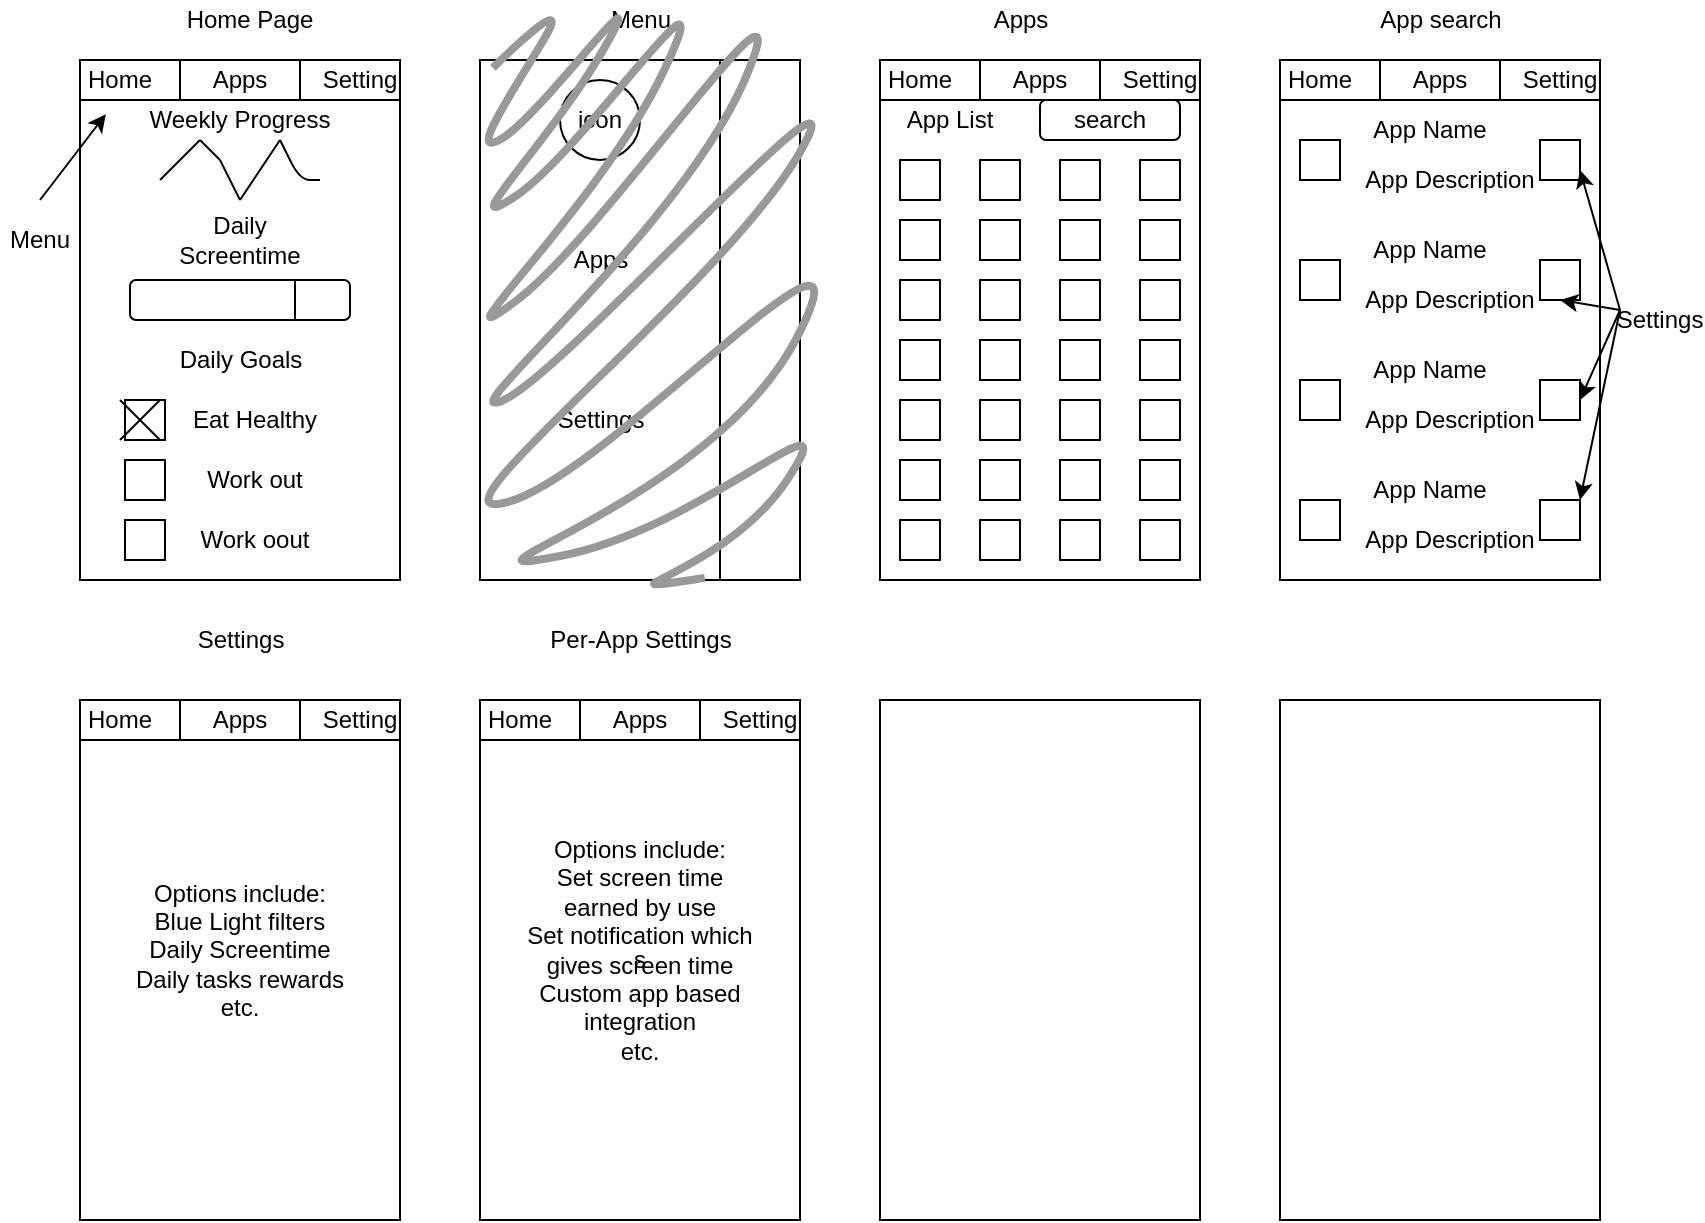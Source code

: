 <mxfile version="14.4.2" type="device"><diagram id="N7A7pBFb8zs6NG6IOBX7" name="Page-1"><mxGraphModel dx="1422" dy="804" grid="1" gridSize="10" guides="1" tooltips="1" connect="1" arrows="1" fold="1" page="1" pageScale="1" pageWidth="850" pageHeight="1100" math="0" shadow="0"><root><mxCell id="0"/><mxCell id="1" parent="0"/><mxCell id="opp9C5dw5ICcwPYIMot2-1" value="" style="rounded=0;whiteSpace=wrap;html=1;" parent="1" vertex="1"><mxGeometry x="40" y="40" width="160" height="260" as="geometry"/></mxCell><mxCell id="opp9C5dw5ICcwPYIMot2-2" value="" style="rounded=0;whiteSpace=wrap;html=1;" parent="1" vertex="1"><mxGeometry x="240" y="40" width="160" height="260" as="geometry"/></mxCell><mxCell id="opp9C5dw5ICcwPYIMot2-3" value="" style="rounded=0;whiteSpace=wrap;html=1;" parent="1" vertex="1"><mxGeometry x="440" y="40" width="160" height="260" as="geometry"/></mxCell><mxCell id="opp9C5dw5ICcwPYIMot2-4" value="" style="rounded=0;whiteSpace=wrap;html=1;" parent="1" vertex="1"><mxGeometry x="640" y="40" width="160" height="260" as="geometry"/></mxCell><mxCell id="opp9C5dw5ICcwPYIMot2-5" value="" style="rounded=0;whiteSpace=wrap;html=1;" parent="1" vertex="1"><mxGeometry x="40" y="360" width="160" height="260" as="geometry"/></mxCell><mxCell id="opp9C5dw5ICcwPYIMot2-7" value="" style="rounded=0;whiteSpace=wrap;html=1;" parent="1" vertex="1"><mxGeometry x="440" y="360" width="160" height="260" as="geometry"/></mxCell><mxCell id="opp9C5dw5ICcwPYIMot2-8" value="" style="rounded=0;whiteSpace=wrap;html=1;" parent="1" vertex="1"><mxGeometry x="640" y="360" width="160" height="260" as="geometry"/></mxCell><mxCell id="opp9C5dw5ICcwPYIMot2-9" value="" style="endArrow=none;html=1;" parent="1" edge="1"><mxGeometry width="50" height="50" relative="1" as="geometry"><mxPoint x="80" y="100" as="sourcePoint"/><mxPoint x="100" y="80" as="targetPoint"/></mxGeometry></mxCell><mxCell id="opp9C5dw5ICcwPYIMot2-10" value="" style="endArrow=none;html=1;" parent="1" edge="1"><mxGeometry width="50" height="50" relative="1" as="geometry"><mxPoint x="100" y="80" as="sourcePoint"/><mxPoint x="110" y="90" as="targetPoint"/></mxGeometry></mxCell><mxCell id="opp9C5dw5ICcwPYIMot2-11" value="" style="endArrow=none;html=1;" parent="1" edge="1"><mxGeometry width="50" height="50" relative="1" as="geometry"><mxPoint x="110" y="90" as="sourcePoint"/><mxPoint x="120" y="110" as="targetPoint"/></mxGeometry></mxCell><mxCell id="opp9C5dw5ICcwPYIMot2-12" value="" style="endArrow=none;html=1;" parent="1" edge="1"><mxGeometry width="50" height="50" relative="1" as="geometry"><mxPoint x="140" y="80" as="sourcePoint"/><mxPoint x="120" y="110" as="targetPoint"/></mxGeometry></mxCell><mxCell id="opp9C5dw5ICcwPYIMot2-14" value="" style="endArrow=none;html=1;" parent="1" edge="1"><mxGeometry width="50" height="50" relative="1" as="geometry"><mxPoint x="160" y="100" as="sourcePoint"/><mxPoint x="140" y="80" as="targetPoint"/><Array as="points"><mxPoint x="150" y="100"/></Array></mxGeometry></mxCell><mxCell id="opp9C5dw5ICcwPYIMot2-15" value="Weekly Progress" style="text;html=1;strokeColor=none;fillColor=none;align=center;verticalAlign=middle;whiteSpace=wrap;rounded=0;" parent="1" vertex="1"><mxGeometry x="65" y="60" width="110" height="20" as="geometry"/></mxCell><mxCell id="opp9C5dw5ICcwPYIMot2-20" value="" style="rounded=1;whiteSpace=wrap;html=1;" parent="1" vertex="1"><mxGeometry x="65" y="150" width="110" height="20" as="geometry"/></mxCell><mxCell id="opp9C5dw5ICcwPYIMot2-21" value="" style="endArrow=none;html=1;exitX=0.75;exitY=0;exitDx=0;exitDy=0;entryX=0.75;entryY=1;entryDx=0;entryDy=0;" parent="1" source="opp9C5dw5ICcwPYIMot2-20" target="opp9C5dw5ICcwPYIMot2-20" edge="1"><mxGeometry width="50" height="50" relative="1" as="geometry"><mxPoint x="400" y="190" as="sourcePoint"/><mxPoint x="450" y="140" as="targetPoint"/></mxGeometry></mxCell><mxCell id="opp9C5dw5ICcwPYIMot2-22" value="Daily Screentime" style="text;html=1;strokeColor=none;fillColor=none;align=center;verticalAlign=middle;whiteSpace=wrap;rounded=0;" parent="1" vertex="1"><mxGeometry x="90" y="120" width="60" height="20" as="geometry"/></mxCell><mxCell id="opp9C5dw5ICcwPYIMot2-24" value="" style="whiteSpace=wrap;html=1;aspect=fixed;" parent="1" vertex="1"><mxGeometry x="62.5" y="210" width="20" height="20" as="geometry"/></mxCell><mxCell id="opp9C5dw5ICcwPYIMot2-26" value="Daily Goals" style="text;html=1;strokeColor=none;fillColor=none;align=center;verticalAlign=middle;whiteSpace=wrap;rounded=0;" parent="1" vertex="1"><mxGeometry x="82.5" y="180" width="75" height="20" as="geometry"/></mxCell><mxCell id="opp9C5dw5ICcwPYIMot2-27" value="" style="whiteSpace=wrap;html=1;aspect=fixed;" parent="1" vertex="1"><mxGeometry x="62.5" y="240" width="20" height="20" as="geometry"/></mxCell><mxCell id="opp9C5dw5ICcwPYIMot2-28" value="" style="whiteSpace=wrap;html=1;aspect=fixed;" parent="1" vertex="1"><mxGeometry x="62.5" y="270" width="20" height="20" as="geometry"/></mxCell><mxCell id="opp9C5dw5ICcwPYIMot2-29" value="Eat Healthy&lt;span style=&quot;color: rgba(0 , 0 , 0 , 0) ; font-family: monospace ; font-size: 0px&quot;&gt;%3CmxGraphModel%3E%3Croot%3E%3CmxCell%20id%3D%220%22%2F%3E%3CmxCell%20id%3D%221%22%20parent%3D%220%22%2F%3E%3CmxCell%20id%3D%222%22%20value%3D%22Daily%20Goals%22%20style%3D%22text%3Bhtml%3D1%3BstrokeColor%3Dnone%3BfillColor%3Dnone%3Balign%3Dcenter%3BverticalAlign%3Dmiddle%3BwhiteSpace%3Dwrap%3Brounded%3D0%3B%22%20vertex%3D%221%22%20parent%3D%221%22%3E%3CmxGeometry%20x%3D%2282.5%22%20y%3D%22180%22%20width%3D%2275%22%20height%3D%2220%22%20as%3D%22geometry%22%2F%3E%3C%2FmxCell%3E%3C%2Froot%3E%3C%2FmxGraphModel%3E&lt;/span&gt;" style="text;html=1;strokeColor=none;fillColor=none;align=center;verticalAlign=middle;whiteSpace=wrap;rounded=0;" parent="1" vertex="1"><mxGeometry x="90" y="210" width="75" height="20" as="geometry"/></mxCell><mxCell id="opp9C5dw5ICcwPYIMot2-30" value="Work out" style="text;html=1;strokeColor=none;fillColor=none;align=center;verticalAlign=middle;whiteSpace=wrap;rounded=0;" parent="1" vertex="1"><mxGeometry x="90" y="240" width="75" height="20" as="geometry"/></mxCell><mxCell id="opp9C5dw5ICcwPYIMot2-31" value="Work oout" style="text;html=1;strokeColor=none;fillColor=none;align=center;verticalAlign=middle;whiteSpace=wrap;rounded=0;" parent="1" vertex="1"><mxGeometry x="90" y="270" width="75" height="20" as="geometry"/></mxCell><mxCell id="opp9C5dw5ICcwPYIMot2-36" value="" style="group" parent="1" vertex="1" connectable="0"><mxGeometry x="60" y="210" width="20" height="20" as="geometry"/></mxCell><mxCell id="opp9C5dw5ICcwPYIMot2-32" value="" style="endArrow=none;html=1;" parent="opp9C5dw5ICcwPYIMot2-36" edge="1"><mxGeometry width="50" height="50" relative="1" as="geometry"><mxPoint x="20" y="20" as="sourcePoint"/><mxPoint as="targetPoint"/></mxGeometry></mxCell><mxCell id="opp9C5dw5ICcwPYIMot2-33" value="" style="endArrow=none;html=1;" parent="opp9C5dw5ICcwPYIMot2-36" edge="1"><mxGeometry width="50" height="50" relative="1" as="geometry"><mxPoint y="20" as="sourcePoint"/><mxPoint x="20" as="targetPoint"/></mxGeometry></mxCell><mxCell id="opp9C5dw5ICcwPYIMot2-37" value="Home Page" style="text;html=1;strokeColor=none;fillColor=none;align=center;verticalAlign=middle;whiteSpace=wrap;rounded=0;" parent="1" vertex="1"><mxGeometry x="60" y="10" width="130" height="20" as="geometry"/></mxCell><mxCell id="opp9C5dw5ICcwPYIMot2-40" value="" style="endArrow=classic;html=1;entryX=0;entryY=1;entryDx=0;entryDy=0;" parent="1" edge="1"><mxGeometry width="50" height="50" relative="1" as="geometry"><mxPoint x="20" y="110" as="sourcePoint"/><mxPoint x="52.929" y="67.071" as="targetPoint"/></mxGeometry></mxCell><mxCell id="opp9C5dw5ICcwPYIMot2-41" value="Menu" style="text;html=1;strokeColor=none;fillColor=none;align=center;verticalAlign=middle;whiteSpace=wrap;rounded=0;" parent="1" vertex="1"><mxGeometry y="120" width="40" height="20" as="geometry"/></mxCell><mxCell id="opp9C5dw5ICcwPYIMot2-42" value="Menu" style="text;html=1;align=center;verticalAlign=middle;resizable=0;points=[];autosize=1;" parent="1" vertex="1"><mxGeometry x="295" y="10" width="50" height="20" as="geometry"/></mxCell><mxCell id="opp9C5dw5ICcwPYIMot2-43" value="" style="endArrow=none;html=1;exitX=0.75;exitY=1;exitDx=0;exitDy=0;entryX=0.75;entryY=0;entryDx=0;entryDy=0;" parent="1" source="opp9C5dw5ICcwPYIMot2-2" target="opp9C5dw5ICcwPYIMot2-2" edge="1"><mxGeometry width="50" height="50" relative="1" as="geometry"><mxPoint x="440" y="200" as="sourcePoint"/><mxPoint x="490" y="150" as="targetPoint"/></mxGeometry></mxCell><mxCell id="opp9C5dw5ICcwPYIMot2-44" value="icon" style="ellipse;whiteSpace=wrap;html=1;" parent="1" vertex="1"><mxGeometry x="280" y="50" width="40" height="40" as="geometry"/></mxCell><mxCell id="opp9C5dw5ICcwPYIMot2-48" value="Settings" style="text;html=1;align=center;verticalAlign=middle;resizable=0;points=[];autosize=1;" parent="1" vertex="1"><mxGeometry x="270" y="210" width="60" height="20" as="geometry"/></mxCell><mxCell id="opp9C5dw5ICcwPYIMot2-49" value="Apps" style="text;html=1;align=center;verticalAlign=middle;resizable=0;points=[];autosize=1;" parent="1" vertex="1"><mxGeometry x="280" y="130" width="40" height="20" as="geometry"/></mxCell><mxCell id="opp9C5dw5ICcwPYIMot2-50" value="Apps" style="text;html=1;align=center;verticalAlign=middle;resizable=0;points=[];autosize=1;" parent="1" vertex="1"><mxGeometry x="490" y="10" width="40" height="20" as="geometry"/></mxCell><mxCell id="opp9C5dw5ICcwPYIMot2-51" value="" style="rounded=0;whiteSpace=wrap;html=1;" parent="1" vertex="1"><mxGeometry x="450" y="90" width="20" height="20" as="geometry"/></mxCell><mxCell id="opp9C5dw5ICcwPYIMot2-52" value="" style="rounded=0;whiteSpace=wrap;html=1;" parent="1" vertex="1"><mxGeometry x="490" y="90" width="20" height="20" as="geometry"/></mxCell><mxCell id="opp9C5dw5ICcwPYIMot2-53" value="" style="rounded=0;whiteSpace=wrap;html=1;" parent="1" vertex="1"><mxGeometry x="530" y="90" width="20" height="20" as="geometry"/></mxCell><mxCell id="opp9C5dw5ICcwPYIMot2-54" value="" style="rounded=0;whiteSpace=wrap;html=1;" parent="1" vertex="1"><mxGeometry x="570" y="90" width="20" height="20" as="geometry"/></mxCell><mxCell id="opp9C5dw5ICcwPYIMot2-57" value="" style="rounded=0;whiteSpace=wrap;html=1;" parent="1" vertex="1"><mxGeometry x="450" y="120" width="20" height="20" as="geometry"/></mxCell><mxCell id="opp9C5dw5ICcwPYIMot2-58" value="" style="rounded=0;whiteSpace=wrap;html=1;" parent="1" vertex="1"><mxGeometry x="490" y="120" width="20" height="20" as="geometry"/></mxCell><mxCell id="opp9C5dw5ICcwPYIMot2-59" value="" style="rounded=0;whiteSpace=wrap;html=1;" parent="1" vertex="1"><mxGeometry x="530" y="120" width="20" height="20" as="geometry"/></mxCell><mxCell id="opp9C5dw5ICcwPYIMot2-60" value="" style="rounded=0;whiteSpace=wrap;html=1;" parent="1" vertex="1"><mxGeometry x="570" y="120" width="20" height="20" as="geometry"/></mxCell><mxCell id="opp9C5dw5ICcwPYIMot2-61" value="" style="rounded=0;whiteSpace=wrap;html=1;" parent="1" vertex="1"><mxGeometry x="450" y="150" width="20" height="20" as="geometry"/></mxCell><mxCell id="opp9C5dw5ICcwPYIMot2-62" value="" style="rounded=0;whiteSpace=wrap;html=1;" parent="1" vertex="1"><mxGeometry x="490" y="150" width="20" height="20" as="geometry"/></mxCell><mxCell id="opp9C5dw5ICcwPYIMot2-63" value="" style="rounded=0;whiteSpace=wrap;html=1;" parent="1" vertex="1"><mxGeometry x="530" y="150" width="20" height="20" as="geometry"/></mxCell><mxCell id="opp9C5dw5ICcwPYIMot2-64" value="" style="rounded=0;whiteSpace=wrap;html=1;" parent="1" vertex="1"><mxGeometry x="570" y="150" width="20" height="20" as="geometry"/></mxCell><mxCell id="opp9C5dw5ICcwPYIMot2-65" value="" style="rounded=0;whiteSpace=wrap;html=1;" parent="1" vertex="1"><mxGeometry x="450" y="180" width="20" height="20" as="geometry"/></mxCell><mxCell id="opp9C5dw5ICcwPYIMot2-66" value="" style="rounded=0;whiteSpace=wrap;html=1;" parent="1" vertex="1"><mxGeometry x="490" y="180" width="20" height="20" as="geometry"/></mxCell><mxCell id="opp9C5dw5ICcwPYIMot2-67" value="" style="rounded=0;whiteSpace=wrap;html=1;" parent="1" vertex="1"><mxGeometry x="530" y="180" width="20" height="20" as="geometry"/></mxCell><mxCell id="opp9C5dw5ICcwPYIMot2-68" value="" style="rounded=0;whiteSpace=wrap;html=1;" parent="1" vertex="1"><mxGeometry x="570" y="180" width="20" height="20" as="geometry"/></mxCell><mxCell id="opp9C5dw5ICcwPYIMot2-69" value="" style="rounded=0;whiteSpace=wrap;html=1;" parent="1" vertex="1"><mxGeometry x="450" y="210" width="20" height="20" as="geometry"/></mxCell><mxCell id="opp9C5dw5ICcwPYIMot2-70" value="" style="rounded=0;whiteSpace=wrap;html=1;" parent="1" vertex="1"><mxGeometry x="490" y="210" width="20" height="20" as="geometry"/></mxCell><mxCell id="opp9C5dw5ICcwPYIMot2-71" value="" style="rounded=0;whiteSpace=wrap;html=1;" parent="1" vertex="1"><mxGeometry x="530" y="210" width="20" height="20" as="geometry"/></mxCell><mxCell id="opp9C5dw5ICcwPYIMot2-72" value="" style="rounded=0;whiteSpace=wrap;html=1;" parent="1" vertex="1"><mxGeometry x="570" y="210" width="20" height="20" as="geometry"/></mxCell><mxCell id="opp9C5dw5ICcwPYIMot2-73" value="" style="rounded=0;whiteSpace=wrap;html=1;" parent="1" vertex="1"><mxGeometry x="450" y="240" width="20" height="20" as="geometry"/></mxCell><mxCell id="opp9C5dw5ICcwPYIMot2-74" value="" style="rounded=0;whiteSpace=wrap;html=1;" parent="1" vertex="1"><mxGeometry x="490" y="240" width="20" height="20" as="geometry"/></mxCell><mxCell id="opp9C5dw5ICcwPYIMot2-75" value="" style="rounded=0;whiteSpace=wrap;html=1;" parent="1" vertex="1"><mxGeometry x="530" y="240" width="20" height="20" as="geometry"/></mxCell><mxCell id="opp9C5dw5ICcwPYIMot2-76" value="" style="rounded=0;whiteSpace=wrap;html=1;" parent="1" vertex="1"><mxGeometry x="570" y="240" width="20" height="20" as="geometry"/></mxCell><mxCell id="opp9C5dw5ICcwPYIMot2-77" value="" style="rounded=0;whiteSpace=wrap;html=1;" parent="1" vertex="1"><mxGeometry x="450" y="270" width="20" height="20" as="geometry"/></mxCell><mxCell id="opp9C5dw5ICcwPYIMot2-78" value="" style="rounded=0;whiteSpace=wrap;html=1;" parent="1" vertex="1"><mxGeometry x="490" y="270" width="20" height="20" as="geometry"/></mxCell><mxCell id="opp9C5dw5ICcwPYIMot2-79" value="" style="rounded=0;whiteSpace=wrap;html=1;" parent="1" vertex="1"><mxGeometry x="530" y="270" width="20" height="20" as="geometry"/></mxCell><mxCell id="opp9C5dw5ICcwPYIMot2-80" value="" style="rounded=0;whiteSpace=wrap;html=1;" parent="1" vertex="1"><mxGeometry x="570" y="270" width="20" height="20" as="geometry"/></mxCell><mxCell id="opp9C5dw5ICcwPYIMot2-81" value="App List" style="text;html=1;strokeColor=none;fillColor=none;align=center;verticalAlign=middle;whiteSpace=wrap;rounded=0;" parent="1" vertex="1"><mxGeometry x="450" y="60" width="50" height="20" as="geometry"/></mxCell><mxCell id="opp9C5dw5ICcwPYIMot2-82" value="search" style="rounded=1;whiteSpace=wrap;html=1;" parent="1" vertex="1"><mxGeometry x="520" y="60" width="70" height="20" as="geometry"/></mxCell><mxCell id="opp9C5dw5ICcwPYIMot2-83" value="App search" style="text;html=1;align=center;verticalAlign=middle;resizable=0;points=[];autosize=1;" parent="1" vertex="1"><mxGeometry x="680" y="10" width="80" height="20" as="geometry"/></mxCell><mxCell id="opp9C5dw5ICcwPYIMot2-85" value="" style="rounded=0;whiteSpace=wrap;html=1;" parent="1" vertex="1"><mxGeometry x="450" y="90" width="20" height="20" as="geometry"/></mxCell><mxCell id="opp9C5dw5ICcwPYIMot2-86" value="" style="rounded=0;whiteSpace=wrap;html=1;" parent="1" vertex="1"><mxGeometry x="450" y="270" width="20" height="20" as="geometry"/></mxCell><mxCell id="opp9C5dw5ICcwPYIMot2-87" value="" style="rounded=0;whiteSpace=wrap;html=1;" parent="1" vertex="1"><mxGeometry x="450" y="240" width="20" height="20" as="geometry"/></mxCell><mxCell id="opp9C5dw5ICcwPYIMot2-89" value="" style="rounded=0;whiteSpace=wrap;html=1;" parent="1" vertex="1"><mxGeometry x="650" y="200" width="20" height="20" as="geometry"/></mxCell><mxCell id="opp9C5dw5ICcwPYIMot2-90" value="" style="rounded=0;whiteSpace=wrap;html=1;" parent="1" vertex="1"><mxGeometry x="650" y="80" width="20" height="20" as="geometry"/></mxCell><mxCell id="opp9C5dw5ICcwPYIMot2-92" value="" style="rounded=0;whiteSpace=wrap;html=1;" parent="1" vertex="1"><mxGeometry x="650" y="260" width="20" height="20" as="geometry"/></mxCell><mxCell id="opp9C5dw5ICcwPYIMot2-94" value="" style="rounded=0;whiteSpace=wrap;html=1;" parent="1" vertex="1"><mxGeometry x="650" y="140" width="20" height="20" as="geometry"/></mxCell><mxCell id="opp9C5dw5ICcwPYIMot2-98" value="App Name" style="text;html=1;strokeColor=none;fillColor=none;align=center;verticalAlign=middle;whiteSpace=wrap;rounded=0;" parent="1" vertex="1"><mxGeometry x="680" y="65" width="70" height="20" as="geometry"/></mxCell><mxCell id="opp9C5dw5ICcwPYIMot2-99" value="App Description" style="text;html=1;strokeColor=none;fillColor=none;align=center;verticalAlign=middle;whiteSpace=wrap;rounded=0;" parent="1" vertex="1"><mxGeometry x="680" y="85" width="90" height="30" as="geometry"/></mxCell><mxCell id="opp9C5dw5ICcwPYIMot2-100" value="App Name" style="text;html=1;strokeColor=none;fillColor=none;align=center;verticalAlign=middle;whiteSpace=wrap;rounded=0;" parent="1" vertex="1"><mxGeometry x="680" y="125" width="70" height="20" as="geometry"/></mxCell><mxCell id="opp9C5dw5ICcwPYIMot2-101" value="App Description" style="text;html=1;strokeColor=none;fillColor=none;align=center;verticalAlign=middle;whiteSpace=wrap;rounded=0;" parent="1" vertex="1"><mxGeometry x="680" y="145" width="90" height="30" as="geometry"/></mxCell><mxCell id="opp9C5dw5ICcwPYIMot2-102" value="App Name" style="text;html=1;strokeColor=none;fillColor=none;align=center;verticalAlign=middle;whiteSpace=wrap;rounded=0;" parent="1" vertex="1"><mxGeometry x="680" y="185" width="70" height="20" as="geometry"/></mxCell><mxCell id="opp9C5dw5ICcwPYIMot2-103" value="App Description" style="text;html=1;strokeColor=none;fillColor=none;align=center;verticalAlign=middle;whiteSpace=wrap;rounded=0;" parent="1" vertex="1"><mxGeometry x="680" y="205" width="90" height="30" as="geometry"/></mxCell><mxCell id="opp9C5dw5ICcwPYIMot2-104" value="App Name" style="text;html=1;strokeColor=none;fillColor=none;align=center;verticalAlign=middle;whiteSpace=wrap;rounded=0;" parent="1" vertex="1"><mxGeometry x="680" y="245" width="70" height="20" as="geometry"/></mxCell><mxCell id="opp9C5dw5ICcwPYIMot2-105" value="App Description" style="text;html=1;strokeColor=none;fillColor=none;align=center;verticalAlign=middle;whiteSpace=wrap;rounded=0;" parent="1" vertex="1"><mxGeometry x="680" y="265" width="90" height="30" as="geometry"/></mxCell><mxCell id="opp9C5dw5ICcwPYIMot2-106" value="Settings" style="text;html=1;align=center;verticalAlign=middle;resizable=0;points=[];autosize=1;" parent="1" vertex="1"><mxGeometry x="90" y="320" width="60" height="20" as="geometry"/></mxCell><mxCell id="opp9C5dw5ICcwPYIMot2-107" value="Options include:&lt;br&gt;Blue Light filters&lt;br&gt;Daily Screentime&lt;br&gt;Daily tasks rewards&lt;br&gt;etc." style="text;html=1;strokeColor=none;fillColor=none;align=center;verticalAlign=middle;whiteSpace=wrap;rounded=0;" parent="1" vertex="1"><mxGeometry x="60" y="380" width="120" height="210" as="geometry"/></mxCell><mxCell id="jHuHH4NMOJjmKsPUKoZK-1" value="s" style="rounded=0;whiteSpace=wrap;html=1;" vertex="1" parent="1"><mxGeometry x="240" y="360" width="160" height="260" as="geometry"/></mxCell><mxCell id="jHuHH4NMOJjmKsPUKoZK-2" value="Per-App Settings" style="text;html=1;align=center;verticalAlign=middle;resizable=0;points=[];autosize=1;" vertex="1" parent="1"><mxGeometry x="265" y="320" width="110" height="20" as="geometry"/></mxCell><mxCell id="jHuHH4NMOJjmKsPUKoZK-3" value="Options include:&lt;br&gt;Set screen time earned by use&lt;br&gt;Set notification which gives screen time&lt;br&gt;Custom app based integration&lt;br&gt;etc." style="text;html=1;strokeColor=none;fillColor=none;align=center;verticalAlign=middle;whiteSpace=wrap;rounded=0;" vertex="1" parent="1"><mxGeometry x="260" y="380" width="120" height="210" as="geometry"/></mxCell><mxCell id="jHuHH4NMOJjmKsPUKoZK-5" value="" style="rounded=0;whiteSpace=wrap;html=1;" vertex="1" parent="1"><mxGeometry x="770" y="200" width="20" height="20" as="geometry"/></mxCell><mxCell id="jHuHH4NMOJjmKsPUKoZK-6" value="" style="rounded=0;whiteSpace=wrap;html=1;" vertex="1" parent="1"><mxGeometry x="770" y="80" width="20" height="20" as="geometry"/></mxCell><mxCell id="jHuHH4NMOJjmKsPUKoZK-7" value="" style="rounded=0;whiteSpace=wrap;html=1;" vertex="1" parent="1"><mxGeometry x="770" y="260" width="20" height="20" as="geometry"/></mxCell><mxCell id="jHuHH4NMOJjmKsPUKoZK-8" value="" style="rounded=0;whiteSpace=wrap;html=1;" vertex="1" parent="1"><mxGeometry x="770" y="140" width="20" height="20" as="geometry"/></mxCell><mxCell id="jHuHH4NMOJjmKsPUKoZK-9" value="Settings" style="text;html=1;strokeColor=none;fillColor=none;align=center;verticalAlign=middle;whiteSpace=wrap;rounded=0;" vertex="1" parent="1"><mxGeometry x="810" y="160" width="40" height="20" as="geometry"/></mxCell><mxCell id="jHuHH4NMOJjmKsPUKoZK-11" value="" style="endArrow=classic;html=1;exitX=0;exitY=0.25;exitDx=0;exitDy=0;entryX=1;entryY=0.75;entryDx=0;entryDy=0;" edge="1" parent="1" source="jHuHH4NMOJjmKsPUKoZK-9" target="jHuHH4NMOJjmKsPUKoZK-6"><mxGeometry width="50" height="50" relative="1" as="geometry"><mxPoint x="400" y="390" as="sourcePoint"/><mxPoint x="450" y="340" as="targetPoint"/></mxGeometry></mxCell><mxCell id="jHuHH4NMOJjmKsPUKoZK-12" value="" style="endArrow=classic;html=1;entryX=0.5;entryY=1;entryDx=0;entryDy=0;exitX=0;exitY=0.25;exitDx=0;exitDy=0;" edge="1" parent="1" source="jHuHH4NMOJjmKsPUKoZK-9" target="jHuHH4NMOJjmKsPUKoZK-8"><mxGeometry width="50" height="50" relative="1" as="geometry"><mxPoint x="820" y="320" as="sourcePoint"/><mxPoint x="800" y="105" as="targetPoint"/></mxGeometry></mxCell><mxCell id="jHuHH4NMOJjmKsPUKoZK-13" value="" style="endArrow=classic;html=1;exitX=0;exitY=0.25;exitDx=0;exitDy=0;entryX=1;entryY=0.5;entryDx=0;entryDy=0;" edge="1" parent="1" source="jHuHH4NMOJjmKsPUKoZK-9" target="jHuHH4NMOJjmKsPUKoZK-5"><mxGeometry width="50" height="50" relative="1" as="geometry"><mxPoint x="820" y="175" as="sourcePoint"/><mxPoint x="800" y="105" as="targetPoint"/></mxGeometry></mxCell><mxCell id="jHuHH4NMOJjmKsPUKoZK-14" value="" style="endArrow=classic;html=1;exitX=0;exitY=0.25;exitDx=0;exitDy=0;entryX=1;entryY=0;entryDx=0;entryDy=0;" edge="1" parent="1" source="jHuHH4NMOJjmKsPUKoZK-9" target="jHuHH4NMOJjmKsPUKoZK-7"><mxGeometry width="50" height="50" relative="1" as="geometry"><mxPoint x="820" y="175" as="sourcePoint"/><mxPoint x="800" y="220" as="targetPoint"/></mxGeometry></mxCell><mxCell id="jHuHH4NMOJjmKsPUKoZK-21" value="" style="shape=mxgraph.mockup.markup.scratchOut;shadow=0;dashed=0;html=1;strokeColor=#999999;strokeWidth=4;" vertex="1" parent="1"><mxGeometry x="240" y="15" width="170" height="305" as="geometry"/></mxCell><mxCell id="jHuHH4NMOJjmKsPUKoZK-22" value="" style="rounded=0;whiteSpace=wrap;html=1;" vertex="1" parent="1"><mxGeometry x="40" y="40" width="160" height="20" as="geometry"/></mxCell><mxCell id="jHuHH4NMOJjmKsPUKoZK-23" value="" style="rounded=0;whiteSpace=wrap;html=1;" vertex="1" parent="1"><mxGeometry x="90" y="40" width="60" height="20" as="geometry"/></mxCell><mxCell id="jHuHH4NMOJjmKsPUKoZK-24" value="Home" style="text;html=1;strokeColor=none;fillColor=none;align=center;verticalAlign=middle;whiteSpace=wrap;rounded=0;" vertex="1" parent="1"><mxGeometry x="40" y="40" width="40" height="20" as="geometry"/></mxCell><mxCell id="jHuHH4NMOJjmKsPUKoZK-25" value="Apps" style="text;html=1;strokeColor=none;fillColor=none;align=center;verticalAlign=middle;whiteSpace=wrap;rounded=0;" vertex="1" parent="1"><mxGeometry x="100" y="40" width="40" height="20" as="geometry"/></mxCell><mxCell id="jHuHH4NMOJjmKsPUKoZK-26" value="Setting" style="text;html=1;strokeColor=none;fillColor=none;align=center;verticalAlign=middle;whiteSpace=wrap;rounded=0;" vertex="1" parent="1"><mxGeometry x="160" y="40" width="40" height="20" as="geometry"/></mxCell><mxCell id="jHuHH4NMOJjmKsPUKoZK-27" value="" style="rounded=0;whiteSpace=wrap;html=1;" vertex="1" parent="1"><mxGeometry x="440" y="40" width="160" height="20" as="geometry"/></mxCell><mxCell id="jHuHH4NMOJjmKsPUKoZK-28" value="" style="rounded=0;whiteSpace=wrap;html=1;" vertex="1" parent="1"><mxGeometry x="490" y="40" width="60" height="20" as="geometry"/></mxCell><mxCell id="jHuHH4NMOJjmKsPUKoZK-29" value="Home" style="text;html=1;strokeColor=none;fillColor=none;align=center;verticalAlign=middle;whiteSpace=wrap;rounded=0;" vertex="1" parent="1"><mxGeometry x="440" y="40" width="40" height="20" as="geometry"/></mxCell><mxCell id="jHuHH4NMOJjmKsPUKoZK-30" value="Apps" style="text;html=1;strokeColor=none;fillColor=none;align=center;verticalAlign=middle;whiteSpace=wrap;rounded=0;" vertex="1" parent="1"><mxGeometry x="500" y="40" width="40" height="20" as="geometry"/></mxCell><mxCell id="jHuHH4NMOJjmKsPUKoZK-31" value="Setting" style="text;html=1;strokeColor=none;fillColor=none;align=center;verticalAlign=middle;whiteSpace=wrap;rounded=0;" vertex="1" parent="1"><mxGeometry x="560" y="40" width="40" height="20" as="geometry"/></mxCell><mxCell id="jHuHH4NMOJjmKsPUKoZK-32" value="" style="rounded=0;whiteSpace=wrap;html=1;" vertex="1" parent="1"><mxGeometry x="640" y="40" width="160" height="20" as="geometry"/></mxCell><mxCell id="jHuHH4NMOJjmKsPUKoZK-33" value="" style="rounded=0;whiteSpace=wrap;html=1;" vertex="1" parent="1"><mxGeometry x="690" y="40" width="60" height="20" as="geometry"/></mxCell><mxCell id="jHuHH4NMOJjmKsPUKoZK-34" value="Home" style="text;html=1;strokeColor=none;fillColor=none;align=center;verticalAlign=middle;whiteSpace=wrap;rounded=0;" vertex="1" parent="1"><mxGeometry x="640" y="40" width="40" height="20" as="geometry"/></mxCell><mxCell id="jHuHH4NMOJjmKsPUKoZK-35" value="Apps" style="text;html=1;strokeColor=none;fillColor=none;align=center;verticalAlign=middle;whiteSpace=wrap;rounded=0;" vertex="1" parent="1"><mxGeometry x="700" y="40" width="40" height="20" as="geometry"/></mxCell><mxCell id="jHuHH4NMOJjmKsPUKoZK-36" value="Setting" style="text;html=1;strokeColor=none;fillColor=none;align=center;verticalAlign=middle;whiteSpace=wrap;rounded=0;" vertex="1" parent="1"><mxGeometry x="760" y="40" width="40" height="20" as="geometry"/></mxCell><mxCell id="jHuHH4NMOJjmKsPUKoZK-37" value="" style="rounded=0;whiteSpace=wrap;html=1;" vertex="1" parent="1"><mxGeometry x="240" y="360" width="160" height="20" as="geometry"/></mxCell><mxCell id="jHuHH4NMOJjmKsPUKoZK-38" value="" style="rounded=0;whiteSpace=wrap;html=1;" vertex="1" parent="1"><mxGeometry x="290" y="360" width="60" height="20" as="geometry"/></mxCell><mxCell id="jHuHH4NMOJjmKsPUKoZK-39" value="Home" style="text;html=1;strokeColor=none;fillColor=none;align=center;verticalAlign=middle;whiteSpace=wrap;rounded=0;" vertex="1" parent="1"><mxGeometry x="240" y="360" width="40" height="20" as="geometry"/></mxCell><mxCell id="jHuHH4NMOJjmKsPUKoZK-40" value="Apps" style="text;html=1;strokeColor=none;fillColor=none;align=center;verticalAlign=middle;whiteSpace=wrap;rounded=0;" vertex="1" parent="1"><mxGeometry x="300" y="360" width="40" height="20" as="geometry"/></mxCell><mxCell id="jHuHH4NMOJjmKsPUKoZK-41" value="Setting" style="text;html=1;strokeColor=none;fillColor=none;align=center;verticalAlign=middle;whiteSpace=wrap;rounded=0;" vertex="1" parent="1"><mxGeometry x="360" y="360" width="40" height="20" as="geometry"/></mxCell><mxCell id="jHuHH4NMOJjmKsPUKoZK-42" value="" style="rounded=0;whiteSpace=wrap;html=1;" vertex="1" parent="1"><mxGeometry x="40" y="360" width="160" height="20" as="geometry"/></mxCell><mxCell id="jHuHH4NMOJjmKsPUKoZK-43" value="" style="rounded=0;whiteSpace=wrap;html=1;" vertex="1" parent="1"><mxGeometry x="90" y="360" width="60" height="20" as="geometry"/></mxCell><mxCell id="jHuHH4NMOJjmKsPUKoZK-44" value="Home" style="text;html=1;strokeColor=none;fillColor=none;align=center;verticalAlign=middle;whiteSpace=wrap;rounded=0;" vertex="1" parent="1"><mxGeometry x="40" y="360" width="40" height="20" as="geometry"/></mxCell><mxCell id="jHuHH4NMOJjmKsPUKoZK-45" value="Apps" style="text;html=1;strokeColor=none;fillColor=none;align=center;verticalAlign=middle;whiteSpace=wrap;rounded=0;" vertex="1" parent="1"><mxGeometry x="100" y="360" width="40" height="20" as="geometry"/></mxCell><mxCell id="jHuHH4NMOJjmKsPUKoZK-46" value="Setting" style="text;html=1;strokeColor=none;fillColor=none;align=center;verticalAlign=middle;whiteSpace=wrap;rounded=0;" vertex="1" parent="1"><mxGeometry x="160" y="360" width="40" height="20" as="geometry"/></mxCell></root></mxGraphModel></diagram></mxfile>